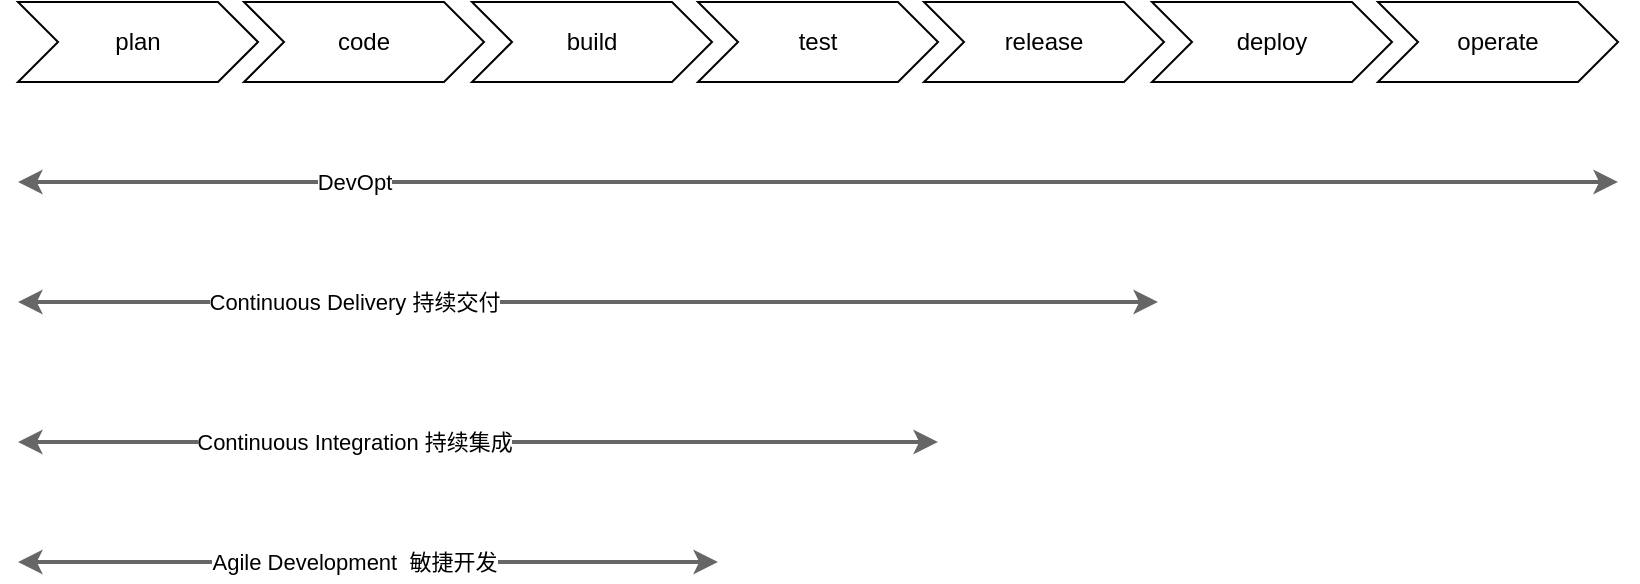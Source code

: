 <mxfile version="13.0.3" type="device" pages="3"><diagram id="n52KHrMDZ4d_uTFyLTi5" name="总结"><mxGraphModel dx="1106" dy="900" grid="1" gridSize="10" guides="1" tooltips="1" connect="1" arrows="1" fold="1" page="1" pageScale="1" pageWidth="827" pageHeight="1169" math="0" shadow="0"><root><mxCell id="0"/><mxCell id="1" parent="0"/><mxCell id="5edd1kbL3dguY2rmCM7u-1" value="plan" style="shape=step;perimeter=stepPerimeter;whiteSpace=wrap;html=1;fixedSize=1;" vertex="1" parent="1"><mxGeometry x="50" y="70" width="120" height="40" as="geometry"/></mxCell><mxCell id="5edd1kbL3dguY2rmCM7u-2" value="code" style="shape=step;perimeter=stepPerimeter;whiteSpace=wrap;html=1;fixedSize=1;" vertex="1" parent="1"><mxGeometry x="163" y="70" width="120" height="40" as="geometry"/></mxCell><mxCell id="5edd1kbL3dguY2rmCM7u-4" value="build" style="shape=step;perimeter=stepPerimeter;whiteSpace=wrap;html=1;fixedSize=1;" vertex="1" parent="1"><mxGeometry x="277" y="70" width="120" height="40" as="geometry"/></mxCell><mxCell id="5edd1kbL3dguY2rmCM7u-5" value="test" style="shape=step;perimeter=stepPerimeter;whiteSpace=wrap;html=1;fixedSize=1;" vertex="1" parent="1"><mxGeometry x="390" y="70" width="120" height="40" as="geometry"/></mxCell><mxCell id="5edd1kbL3dguY2rmCM7u-6" value="release" style="shape=step;perimeter=stepPerimeter;whiteSpace=wrap;html=1;fixedSize=1;" vertex="1" parent="1"><mxGeometry x="503" y="70" width="120" height="40" as="geometry"/></mxCell><mxCell id="5edd1kbL3dguY2rmCM7u-7" value="deploy" style="shape=step;perimeter=stepPerimeter;whiteSpace=wrap;html=1;fixedSize=1;" vertex="1" parent="1"><mxGeometry x="617" y="70" width="120" height="40" as="geometry"/></mxCell><mxCell id="5edd1kbL3dguY2rmCM7u-8" value="operate" style="shape=step;perimeter=stepPerimeter;whiteSpace=wrap;html=1;fixedSize=1;" vertex="1" parent="1"><mxGeometry x="730" y="70" width="120" height="40" as="geometry"/></mxCell><mxCell id="5edd1kbL3dguY2rmCM7u-12" value="" style="endArrow=classic;startArrow=classic;html=1;strokeWidth=2;gradientColor=#b3b3b3;fillColor=#f5f5f5;strokeColor=#666666;" edge="1" parent="1"><mxGeometry width="50" height="50" relative="1" as="geometry"><mxPoint x="50" y="160" as="sourcePoint"/><mxPoint x="850" y="160" as="targetPoint"/></mxGeometry></mxCell><mxCell id="5edd1kbL3dguY2rmCM7u-13" value="DevOpt" style="edgeLabel;html=1;align=center;verticalAlign=middle;resizable=0;points=[];" vertex="1" connectable="0" parent="5edd1kbL3dguY2rmCM7u-12"><mxGeometry x="-0.04" relative="1" as="geometry"><mxPoint x="-216" as="offset"/></mxGeometry></mxCell><mxCell id="5edd1kbL3dguY2rmCM7u-14" value="" style="endArrow=classic;startArrow=classic;html=1;strokeWidth=2;gradientColor=#b3b3b3;fillColor=#f5f5f5;strokeColor=#666666;" edge="1" parent="1"><mxGeometry width="50" height="50" relative="1" as="geometry"><mxPoint x="50" y="220" as="sourcePoint"/><mxPoint x="620" y="220" as="targetPoint"/></mxGeometry></mxCell><mxCell id="5edd1kbL3dguY2rmCM7u-15" value="Continuous Delivery 持续交付" style="edgeLabel;html=1;align=center;verticalAlign=middle;resizable=0;points=[];" vertex="1" connectable="0" parent="5edd1kbL3dguY2rmCM7u-14"><mxGeometry x="-0.04" relative="1" as="geometry"><mxPoint x="-106" as="offset"/></mxGeometry></mxCell><mxCell id="5edd1kbL3dguY2rmCM7u-19" value="" style="endArrow=classic;startArrow=classic;html=1;strokeWidth=2;gradientColor=#b3b3b3;fillColor=#f5f5f5;strokeColor=#666666;" edge="1" parent="1"><mxGeometry width="50" height="50" relative="1" as="geometry"><mxPoint x="50" y="290" as="sourcePoint"/><mxPoint x="510" y="290" as="targetPoint"/></mxGeometry></mxCell><mxCell id="5edd1kbL3dguY2rmCM7u-20" value="Continuous Integration 持续集成" style="edgeLabel;html=1;align=center;verticalAlign=middle;resizable=0;points=[];" vertex="1" connectable="0" parent="5edd1kbL3dguY2rmCM7u-19"><mxGeometry x="-0.04" relative="1" as="geometry"><mxPoint x="-53" as="offset"/></mxGeometry></mxCell><mxCell id="5edd1kbL3dguY2rmCM7u-22" value="" style="endArrow=classic;startArrow=classic;html=1;strokeWidth=2;gradientColor=#b3b3b3;fillColor=#f5f5f5;strokeColor=#666666;" edge="1" parent="1"><mxGeometry width="50" height="50" relative="1" as="geometry"><mxPoint x="50" y="350" as="sourcePoint"/><mxPoint x="400" y="350" as="targetPoint"/></mxGeometry></mxCell><mxCell id="5edd1kbL3dguY2rmCM7u-23" value="Agile Development&amp;nbsp; 敏捷开发" style="edgeLabel;html=1;align=center;verticalAlign=middle;resizable=0;points=[];" vertex="1" connectable="0" parent="5edd1kbL3dguY2rmCM7u-22"><mxGeometry x="-0.04" relative="1" as="geometry"><mxPoint as="offset"/></mxGeometry></mxCell></root></mxGraphModel></diagram><diagram id="xmIPt8FfKdfkk02CgLRS" name="CI"><mxGraphModel dx="1106" dy="900" grid="1" gridSize="10" guides="1" tooltips="1" connect="1" arrows="1" fold="1" page="1" pageScale="1" pageWidth="827" pageHeight="1169" math="0" shadow="0"><root><mxCell id="YdgpU6wqyC4RozHWGMWJ-0"/><mxCell id="YdgpU6wqyC4RozHWGMWJ-1" parent="YdgpU6wqyC4RozHWGMWJ-0"/><mxCell id="-z3KJH6VMeUihQE2V2XW-0" value="" style="points=[[0.35,0,0],[0.98,0.51,0],[1,0.71,0],[0.67,1,0],[0,0.795,0],[0,0.65,0]];verticalLabelPosition=bottom;html=1;verticalAlign=top;aspect=fixed;align=center;pointerEvents=1;shape=mxgraph.cisco19.user;fillColor=#005073;strokeColor=none;" vertex="1" parent="YdgpU6wqyC4RozHWGMWJ-1"><mxGeometry x="110" y="320" width="50" height="50" as="geometry"/></mxCell><mxCell id="-z3KJH6VMeUihQE2V2XW-12" style="edgeStyle=orthogonalEdgeStyle;rounded=0;orthogonalLoop=1;jettySize=auto;html=1;entryX=0.042;entryY=0.622;entryDx=0;entryDy=0;entryPerimeter=0;strokeWidth=2;curved=1;" edge="1" parent="YdgpU6wqyC4RozHWGMWJ-1" source="-z3KJH6VMeUihQE2V2XW-1" target="-z3KJH6VMeUihQE2V2XW-2"><mxGeometry relative="1" as="geometry"><Array as="points"><mxPoint x="200" y="199"/></Array></mxGeometry></mxCell><mxCell id="Pkf3qzZZYqd0hu6i7QT5-1" value="CHECK-IN" style="edgeLabel;html=1;align=center;verticalAlign=middle;resizable=0;points=[];labelBorderColor=#000000;" vertex="1" connectable="0" parent="-z3KJH6VMeUihQE2V2XW-12"><mxGeometry x="-0.326" y="-26" relative="1" as="geometry"><mxPoint as="offset"/></mxGeometry></mxCell><mxCell id="-z3KJH6VMeUihQE2V2XW-1" value="" style="points=[[0.35,0,0],[0.98,0.51,0],[1,0.71,0],[0.67,1,0],[0,0.795,0],[0,0.65,0]];verticalLabelPosition=bottom;html=1;verticalAlign=top;aspect=fixed;align=center;pointerEvents=1;shape=mxgraph.cisco19.user;fillColor=#005073;strokeColor=none;" vertex="1" parent="YdgpU6wqyC4RozHWGMWJ-1"><mxGeometry x="180" y="320" width="50" height="50" as="geometry"/></mxCell><mxCell id="-z3KJH6VMeUihQE2V2XW-13" style="edgeStyle=orthogonalEdgeStyle;curved=1;rounded=0;orthogonalLoop=1;jettySize=auto;html=1;entryX=0;entryY=0.75;entryDx=0;entryDy=0;strokeWidth=2;" edge="1" parent="YdgpU6wqyC4RozHWGMWJ-1" source="-z3KJH6VMeUihQE2V2XW-2" target="-z3KJH6VMeUihQE2V2XW-10"><mxGeometry relative="1" as="geometry"/></mxCell><mxCell id="-z3KJH6VMeUihQE2V2XW-2" value="" style="html=1;verticalLabelPosition=bottom;align=center;labelBackgroundColor=#ffffff;verticalAlign=top;strokeWidth=2;strokeColor=#0080F0;shadow=0;dashed=0;shape=mxgraph.ios7.icons.data;" vertex="1" parent="YdgpU6wqyC4RozHWGMWJ-1"><mxGeometry x="330" y="168.9" width="40" height="49.1" as="geometry"/></mxCell><mxCell id="-z3KJH6VMeUihQE2V2XW-3" value="" style="outlineConnect=0;fontColor=#232F3E;gradientColor=none;fillColor=#232F3E;strokeColor=none;dashed=0;verticalLabelPosition=bottom;verticalAlign=top;align=center;html=1;fontSize=12;fontStyle=0;aspect=fixed;pointerEvents=1;shape=mxgraph.aws4.traditional_server;" vertex="1" parent="YdgpU6wqyC4RozHWGMWJ-1"><mxGeometry x="580" y="132" width="45" height="78" as="geometry"/></mxCell><mxCell id="-z3KJH6VMeUihQE2V2XW-4" value="CI SERVER" style="text;html=1;align=center;verticalAlign=middle;resizable=0;points=[];autosize=1;" vertex="1" parent="YdgpU6wqyC4RozHWGMWJ-1"><mxGeometry x="562" y="109" width="80" height="20" as="geometry"/></mxCell><mxCell id="-z3KJH6VMeUihQE2V2XW-8" style="edgeStyle=orthogonalEdgeStyle;rounded=0;orthogonalLoop=1;jettySize=auto;html=1;strokeWidth=2;" edge="1" parent="YdgpU6wqyC4RozHWGMWJ-1" source="-z3KJH6VMeUihQE2V2XW-5" target="-z3KJH6VMeUihQE2V2XW-6"><mxGeometry relative="1" as="geometry"/></mxCell><mxCell id="-z3KJH6VMeUihQE2V2XW-5" value="BUILD" style="text;html=1;align=center;verticalAlign=middle;resizable=0;points=[];autosize=1;" vertex="1" parent="YdgpU6wqyC4RozHWGMWJ-1"><mxGeometry x="665" y="109" width="50" height="20" as="geometry"/></mxCell><mxCell id="-z3KJH6VMeUihQE2V2XW-9" style="edgeStyle=orthogonalEdgeStyle;rounded=0;orthogonalLoop=1;jettySize=auto;html=1;strokeWidth=2;" edge="1" parent="YdgpU6wqyC4RozHWGMWJ-1" source="-z3KJH6VMeUihQE2V2XW-6" target="-z3KJH6VMeUihQE2V2XW-7"><mxGeometry relative="1" as="geometry"/></mxCell><mxCell id="-z3KJH6VMeUihQE2V2XW-6" value="TEST" style="text;html=1;align=center;verticalAlign=middle;resizable=0;points=[];autosize=1;" vertex="1" parent="YdgpU6wqyC4RozHWGMWJ-1"><mxGeometry x="665" y="154" width="50" height="20" as="geometry"/></mxCell><mxCell id="-z3KJH6VMeUihQE2V2XW-7" value="RESULT" style="text;html=1;align=center;verticalAlign=middle;resizable=0;points=[];autosize=1;" vertex="1" parent="YdgpU6wqyC4RozHWGMWJ-1"><mxGeometry x="660" y="198" width="60" height="20" as="geometry"/></mxCell><mxCell id="-z3KJH6VMeUihQE2V2XW-14" style="rounded=0;orthogonalLoop=1;jettySize=auto;html=1;strokeWidth=2;edgeStyle=orthogonalEdgeStyle;curved=1;exitX=0.5;exitY=1;exitDx=0;exitDy=0;" edge="1" parent="YdgpU6wqyC4RozHWGMWJ-1" source="-z3KJH6VMeUihQE2V2XW-10"><mxGeometry relative="1" as="geometry"><mxPoint x="250" y="360" as="targetPoint"/><Array as="points"><mxPoint x="645" y="360"/></Array></mxGeometry></mxCell><mxCell id="Pkf3qzZZYqd0hu6i7QT5-2" value="RESULT" style="edgeLabel;html=1;align=center;verticalAlign=middle;resizable=0;points=[];labelBorderColor=#000000;" vertex="1" connectable="0" parent="-z3KJH6VMeUihQE2V2XW-14"><mxGeometry x="0.062" y="-20" relative="1" as="geometry"><mxPoint x="1" as="offset"/></mxGeometry></mxCell><mxCell id="-z3KJH6VMeUihQE2V2XW-10" value="" style="rounded=1;whiteSpace=wrap;html=1;fillColor=none;dashed=1;" vertex="1" parent="YdgpU6wqyC4RozHWGMWJ-1"><mxGeometry x="562" y="90" width="165" height="140" as="geometry"/></mxCell><mxCell id="Pkf3qzZZYqd0hu6i7QT5-0" value="SOURCE&lt;br&gt;REPOSITORY" style="text;html=1;align=center;verticalAlign=middle;resizable=0;points=[];autosize=1;" vertex="1" parent="YdgpU6wqyC4RozHWGMWJ-1"><mxGeometry x="307" y="137" width="90" height="30" as="geometry"/></mxCell></root></mxGraphModel></diagram><diagram id="vMKJxcvyrHbxIWn2SlJQ" name="CD"><mxGraphModel dx="763" dy="621" grid="1" gridSize="10" guides="1" tooltips="1" connect="1" arrows="1" fold="1" page="1" pageScale="1" pageWidth="827" pageHeight="1169" math="0" shadow="0"><root><mxCell id="z0CMp4sHjPIffvwtyy9Q-0"/><mxCell id="z0CMp4sHjPIffvwtyy9Q-1" parent="z0CMp4sHjPIffvwtyy9Q-0"/><mxCell id="wm5IqeAYsgsjkB7TEd0A-0" value="" style="points=[[0.35,0,0],[0.98,0.51,0],[1,0.71,0],[0.67,1,0],[0,0.795,0],[0,0.65,0]];verticalLabelPosition=bottom;html=1;verticalAlign=top;aspect=fixed;align=center;pointerEvents=1;shape=mxgraph.cisco19.user;fillColor=#005073;strokeColor=none;" vertex="1" parent="z0CMp4sHjPIffvwtyy9Q-1"><mxGeometry x="110" y="320" width="50" height="50" as="geometry"/></mxCell><mxCell id="wm5IqeAYsgsjkB7TEd0A-1" style="edgeStyle=orthogonalEdgeStyle;rounded=0;orthogonalLoop=1;jettySize=auto;html=1;entryX=0.042;entryY=0.622;entryDx=0;entryDy=0;entryPerimeter=0;strokeWidth=2;curved=1;" edge="1" parent="z0CMp4sHjPIffvwtyy9Q-1" source="wm5IqeAYsgsjkB7TEd0A-2" target="wm5IqeAYsgsjkB7TEd0A-4"><mxGeometry relative="1" as="geometry"><Array as="points"><mxPoint x="200" y="199"/></Array></mxGeometry></mxCell><mxCell id="wm5IqeAYsgsjkB7TEd0A-20" value="CHECK-IN" style="edgeLabel;html=1;align=center;verticalAlign=middle;resizable=0;points=[];labelBorderColor=#000000;" vertex="1" connectable="0" parent="wm5IqeAYsgsjkB7TEd0A-1"><mxGeometry x="-0.294" y="-27" relative="1" as="geometry"><mxPoint as="offset"/></mxGeometry></mxCell><mxCell id="wm5IqeAYsgsjkB7TEd0A-2" value="" style="points=[[0.35,0,0],[0.98,0.51,0],[1,0.71,0],[0.67,1,0],[0,0.795,0],[0,0.65,0]];verticalLabelPosition=bottom;html=1;verticalAlign=top;aspect=fixed;align=center;pointerEvents=1;shape=mxgraph.cisco19.user;fillColor=#005073;strokeColor=none;" vertex="1" parent="z0CMp4sHjPIffvwtyy9Q-1"><mxGeometry x="180" y="320" width="50" height="50" as="geometry"/></mxCell><mxCell id="wm5IqeAYsgsjkB7TEd0A-3" style="edgeStyle=orthogonalEdgeStyle;curved=1;rounded=0;orthogonalLoop=1;jettySize=auto;html=1;entryX=0;entryY=0.75;entryDx=0;entryDy=0;strokeWidth=2;" edge="1" parent="z0CMp4sHjPIffvwtyy9Q-1" source="wm5IqeAYsgsjkB7TEd0A-4" target="wm5IqeAYsgsjkB7TEd0A-13"><mxGeometry relative="1" as="geometry"/></mxCell><mxCell id="wm5IqeAYsgsjkB7TEd0A-4" value="" style="html=1;verticalLabelPosition=bottom;align=center;labelBackgroundColor=#ffffff;verticalAlign=top;strokeWidth=2;strokeColor=#0080F0;shadow=0;dashed=0;shape=mxgraph.ios7.icons.data;" vertex="1" parent="z0CMp4sHjPIffvwtyy9Q-1"><mxGeometry x="330" y="168.9" width="40" height="49.1" as="geometry"/></mxCell><mxCell id="wm5IqeAYsgsjkB7TEd0A-5" value="" style="outlineConnect=0;fontColor=#232F3E;gradientColor=none;fillColor=#232F3E;strokeColor=none;dashed=0;verticalLabelPosition=bottom;verticalAlign=top;align=center;html=1;fontSize=12;fontStyle=0;aspect=fixed;pointerEvents=1;shape=mxgraph.aws4.traditional_server;" vertex="1" parent="z0CMp4sHjPIffvwtyy9Q-1"><mxGeometry x="580" y="132" width="45" height="78" as="geometry"/></mxCell><mxCell id="wm5IqeAYsgsjkB7TEd0A-6" value="CI SERVER" style="text;html=1;align=center;verticalAlign=middle;resizable=0;points=[];autosize=1;" vertex="1" parent="z0CMp4sHjPIffvwtyy9Q-1"><mxGeometry x="562" y="109" width="80" height="20" as="geometry"/></mxCell><mxCell id="wm5IqeAYsgsjkB7TEd0A-7" style="edgeStyle=orthogonalEdgeStyle;rounded=0;orthogonalLoop=1;jettySize=auto;html=1;strokeWidth=2;" edge="1" parent="z0CMp4sHjPIffvwtyy9Q-1" source="wm5IqeAYsgsjkB7TEd0A-8" target="wm5IqeAYsgsjkB7TEd0A-10"><mxGeometry relative="1" as="geometry"/></mxCell><mxCell id="wm5IqeAYsgsjkB7TEd0A-8" value="BUILD" style="text;html=1;align=center;verticalAlign=middle;resizable=0;points=[];autosize=1;" vertex="1" parent="z0CMp4sHjPIffvwtyy9Q-1"><mxGeometry x="665" y="109" width="50" height="20" as="geometry"/></mxCell><mxCell id="wm5IqeAYsgsjkB7TEd0A-9" style="edgeStyle=orthogonalEdgeStyle;rounded=0;orthogonalLoop=1;jettySize=auto;html=1;strokeWidth=2;" edge="1" parent="z0CMp4sHjPIffvwtyy9Q-1" source="wm5IqeAYsgsjkB7TEd0A-10" target="wm5IqeAYsgsjkB7TEd0A-11"><mxGeometry relative="1" as="geometry"/></mxCell><mxCell id="wm5IqeAYsgsjkB7TEd0A-10" value="TEST" style="text;html=1;align=center;verticalAlign=middle;resizable=0;points=[];autosize=1;" vertex="1" parent="z0CMp4sHjPIffvwtyy9Q-1"><mxGeometry x="665" y="154" width="50" height="20" as="geometry"/></mxCell><mxCell id="wm5IqeAYsgsjkB7TEd0A-11" value="RESULT" style="text;html=1;align=center;verticalAlign=middle;resizable=0;points=[];autosize=1;" vertex="1" parent="z0CMp4sHjPIffvwtyy9Q-1"><mxGeometry x="660" y="198" width="60" height="20" as="geometry"/></mxCell><mxCell id="wm5IqeAYsgsjkB7TEd0A-12" style="rounded=0;orthogonalLoop=1;jettySize=auto;html=1;strokeWidth=2;edgeStyle=orthogonalEdgeStyle;curved=1;exitX=0.5;exitY=1;exitDx=0;exitDy=0;" edge="1" parent="z0CMp4sHjPIffvwtyy9Q-1" source="wm5IqeAYsgsjkB7TEd0A-13"><mxGeometry relative="1" as="geometry"><mxPoint x="250" y="360" as="targetPoint"/><Array as="points"><mxPoint x="645" y="360"/></Array></mxGeometry></mxCell><mxCell id="wm5IqeAYsgsjkB7TEd0A-22" value="RESULT" style="edgeLabel;html=1;align=center;verticalAlign=middle;resizable=0;points=[];labelBorderColor=#000000;" vertex="1" connectable="0" parent="wm5IqeAYsgsjkB7TEd0A-12"><mxGeometry x="-0.022" y="-26" relative="1" as="geometry"><mxPoint x="1" as="offset"/></mxGeometry></mxCell><mxCell id="wm5IqeAYsgsjkB7TEd0A-13" value="" style="rounded=1;whiteSpace=wrap;html=1;fillColor=none;dashed=1;" vertex="1" parent="z0CMp4sHjPIffvwtyy9Q-1"><mxGeometry x="562" y="90" width="165" height="140" as="geometry"/></mxCell><mxCell id="Fwrz4cT0jW4xqICIqpIb-5" style="rounded=0;orthogonalLoop=1;jettySize=auto;html=1;sourcePerimeterSpacing=0;endArrow=none;endFill=0;endSize=6;targetPerimeterSpacing=0;strokeWidth=2;" edge="1" parent="z0CMp4sHjPIffvwtyy9Q-1"><mxGeometry relative="1" as="geometry"><mxPoint x="260" y="384" as="targetPoint"/><mxPoint x="599.5" y="401.659" as="sourcePoint"/></mxGeometry></mxCell><mxCell id="wm5IqeAYsgsjkB7TEd0A-14" value="TEST" style="rounded=1;whiteSpace=wrap;html=1;dashed=1;fillColor=#eeeeee;strokeColor=#36393d;" vertex="1" parent="z0CMp4sHjPIffvwtyy9Q-1"><mxGeometry x="599.5" y="380" width="90" height="40" as="geometry"/></mxCell><mxCell id="wm5IqeAYsgsjkB7TEd0A-18" style="edgeStyle=none;rounded=0;orthogonalLoop=1;jettySize=auto;html=1;strokeWidth=2;endArrow=none;endFill=0;endSize=6;" edge="1" parent="z0CMp4sHjPIffvwtyy9Q-1"><mxGeometry relative="1" as="geometry"><mxPoint x="260" y="384" as="targetPoint"/><mxPoint x="599.5" y="454.637" as="sourcePoint"/></mxGeometry></mxCell><mxCell id="wm5IqeAYsgsjkB7TEd0A-25" value="RESULT" style="edgeLabel;html=1;align=center;verticalAlign=middle;resizable=0;points=[];labelBorderColor=#000000;" vertex="1" connectable="0" parent="wm5IqeAYsgsjkB7TEd0A-18"><mxGeometry x="-0.285" y="-3" relative="1" as="geometry"><mxPoint as="offset"/></mxGeometry></mxCell><mxCell id="wm5IqeAYsgsjkB7TEd0A-15" value="STAGING" style="rounded=1;whiteSpace=wrap;html=1;dashed=1;fillColor=#eeeeee;strokeColor=#36393d;" vertex="1" parent="z0CMp4sHjPIffvwtyy9Q-1"><mxGeometry x="599.5" y="450" width="90" height="40" as="geometry"/></mxCell><mxCell id="wm5IqeAYsgsjkB7TEd0A-17" style="rounded=0;orthogonalLoop=1;jettySize=auto;html=1;strokeWidth=2;" edge="1" parent="z0CMp4sHjPIffvwtyy9Q-1" source="wm5IqeAYsgsjkB7TEd0A-16"><mxGeometry relative="1" as="geometry"><mxPoint x="250" y="380" as="targetPoint"/></mxGeometry></mxCell><mxCell id="wm5IqeAYsgsjkB7TEd0A-26" value="RESULT" style="edgeLabel;html=1;align=center;verticalAlign=middle;resizable=0;points=[];labelBorderColor=#000000;" vertex="1" connectable="0" parent="wm5IqeAYsgsjkB7TEd0A-17"><mxGeometry x="-0.266" y="-1" relative="1" as="geometry"><mxPoint as="offset"/></mxGeometry></mxCell><mxCell id="wm5IqeAYsgsjkB7TEd0A-16" value="PRODUCTION" style="rounded=1;whiteSpace=wrap;html=1;dashed=1;fillColor=#eeeeee;strokeColor=#36393d;" vertex="1" parent="z0CMp4sHjPIffvwtyy9Q-1"><mxGeometry x="599.5" y="530" width="90" height="40" as="geometry"/></mxCell><mxCell id="wm5IqeAYsgsjkB7TEd0A-27" value="SOURCE&lt;br&gt;REPOSITORY" style="text;html=1;align=center;verticalAlign=middle;resizable=0;points=[];autosize=1;" vertex="1" parent="z0CMp4sHjPIffvwtyy9Q-1"><mxGeometry x="307" y="137" width="90" height="30" as="geometry"/></mxCell></root></mxGraphModel></diagram></mxfile>